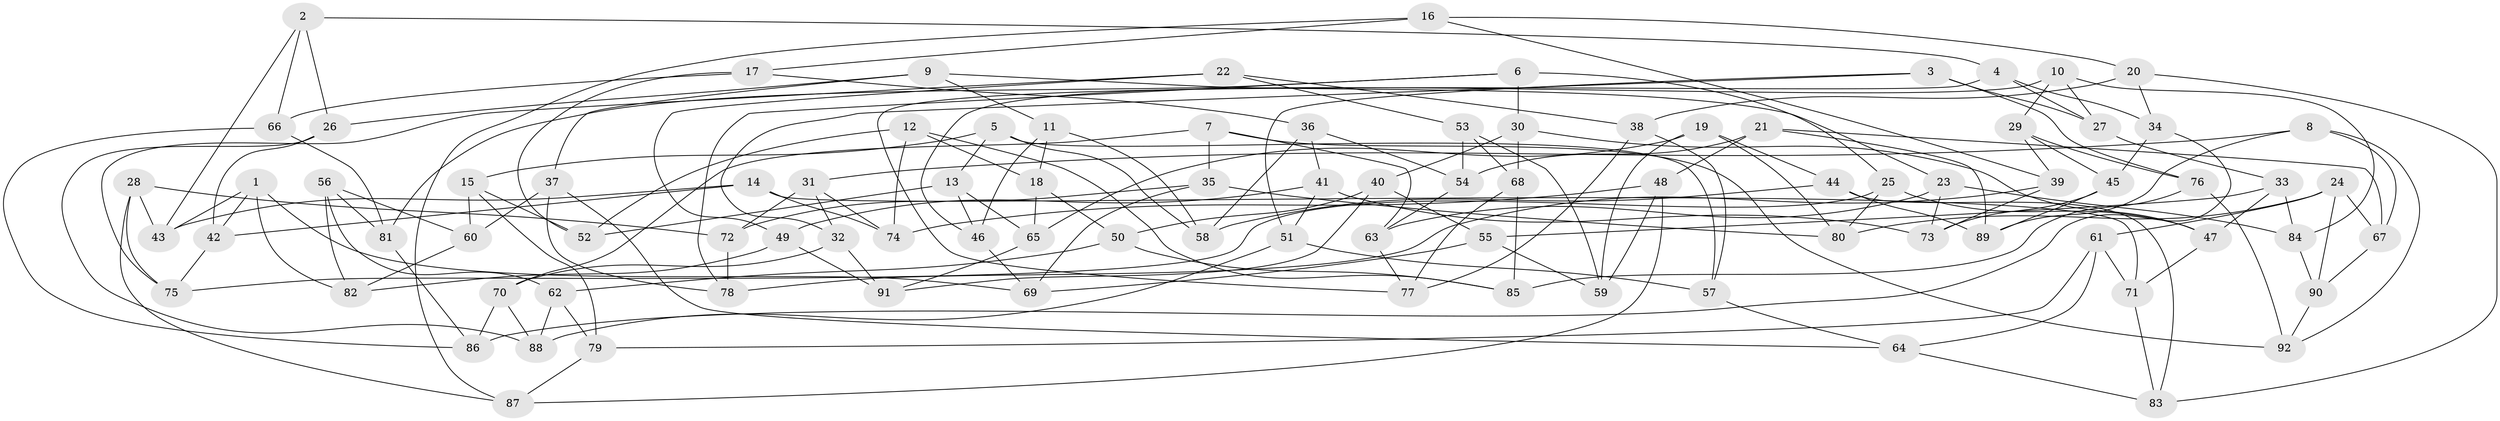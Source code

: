 // coarse degree distribution, {6: 0.6730769230769231, 5: 0.09615384615384616, 4: 0.21153846153846154, 3: 0.019230769230769232}
// Generated by graph-tools (version 1.1) at 2025/52/02/27/25 19:52:31]
// undirected, 92 vertices, 184 edges
graph export_dot {
graph [start="1"]
  node [color=gray90,style=filled];
  1;
  2;
  3;
  4;
  5;
  6;
  7;
  8;
  9;
  10;
  11;
  12;
  13;
  14;
  15;
  16;
  17;
  18;
  19;
  20;
  21;
  22;
  23;
  24;
  25;
  26;
  27;
  28;
  29;
  30;
  31;
  32;
  33;
  34;
  35;
  36;
  37;
  38;
  39;
  40;
  41;
  42;
  43;
  44;
  45;
  46;
  47;
  48;
  49;
  50;
  51;
  52;
  53;
  54;
  55;
  56;
  57;
  58;
  59;
  60;
  61;
  62;
  63;
  64;
  65;
  66;
  67;
  68;
  69;
  70;
  71;
  72;
  73;
  74;
  75;
  76;
  77;
  78;
  79;
  80;
  81;
  82;
  83;
  84;
  85;
  86;
  87;
  88;
  89;
  90;
  91;
  92;
  1 -- 82;
  1 -- 43;
  1 -- 42;
  1 -- 69;
  2 -- 43;
  2 -- 26;
  2 -- 66;
  2 -- 4;
  3 -- 76;
  3 -- 51;
  3 -- 27;
  3 -- 32;
  4 -- 27;
  4 -- 34;
  4 -- 77;
  5 -- 13;
  5 -- 15;
  5 -- 57;
  5 -- 58;
  6 -- 30;
  6 -- 81;
  6 -- 25;
  6 -- 78;
  7 -- 70;
  7 -- 63;
  7 -- 35;
  7 -- 92;
  8 -- 92;
  8 -- 67;
  8 -- 89;
  8 -- 31;
  9 -- 37;
  9 -- 26;
  9 -- 11;
  9 -- 23;
  10 -- 29;
  10 -- 46;
  10 -- 84;
  10 -- 27;
  11 -- 46;
  11 -- 58;
  11 -- 18;
  12 -- 85;
  12 -- 74;
  12 -- 18;
  12 -- 52;
  13 -- 52;
  13 -- 65;
  13 -- 46;
  14 -- 43;
  14 -- 74;
  14 -- 71;
  14 -- 42;
  15 -- 79;
  15 -- 52;
  15 -- 60;
  16 -- 87;
  16 -- 39;
  16 -- 20;
  16 -- 17;
  17 -- 52;
  17 -- 36;
  17 -- 66;
  18 -- 50;
  18 -- 65;
  19 -- 59;
  19 -- 80;
  19 -- 65;
  19 -- 44;
  20 -- 38;
  20 -- 34;
  20 -- 83;
  21 -- 54;
  21 -- 48;
  21 -- 89;
  21 -- 67;
  22 -- 75;
  22 -- 49;
  22 -- 53;
  22 -- 38;
  23 -- 84;
  23 -- 73;
  23 -- 63;
  24 -- 67;
  24 -- 61;
  24 -- 90;
  24 -- 80;
  25 -- 75;
  25 -- 47;
  25 -- 80;
  26 -- 42;
  26 -- 88;
  27 -- 33;
  28 -- 87;
  28 -- 75;
  28 -- 43;
  28 -- 72;
  29 -- 45;
  29 -- 76;
  29 -- 39;
  30 -- 68;
  30 -- 47;
  30 -- 40;
  31 -- 72;
  31 -- 74;
  31 -- 32;
  32 -- 91;
  32 -- 70;
  33 -- 84;
  33 -- 55;
  33 -- 47;
  34 -- 86;
  34 -- 45;
  35 -- 80;
  35 -- 69;
  35 -- 72;
  36 -- 41;
  36 -- 58;
  36 -- 54;
  37 -- 60;
  37 -- 64;
  37 -- 78;
  38 -- 57;
  38 -- 77;
  39 -- 78;
  39 -- 73;
  40 -- 50;
  40 -- 55;
  40 -- 91;
  41 -- 49;
  41 -- 73;
  41 -- 51;
  42 -- 75;
  44 -- 83;
  44 -- 89;
  44 -- 58;
  45 -- 73;
  45 -- 89;
  46 -- 69;
  47 -- 71;
  48 -- 87;
  48 -- 74;
  48 -- 59;
  49 -- 91;
  49 -- 82;
  50 -- 62;
  50 -- 85;
  51 -- 88;
  51 -- 57;
  53 -- 59;
  53 -- 68;
  53 -- 54;
  54 -- 63;
  55 -- 69;
  55 -- 59;
  56 -- 60;
  56 -- 62;
  56 -- 82;
  56 -- 81;
  57 -- 64;
  60 -- 82;
  61 -- 64;
  61 -- 71;
  61 -- 79;
  62 -- 79;
  62 -- 88;
  63 -- 77;
  64 -- 83;
  65 -- 91;
  66 -- 81;
  66 -- 86;
  67 -- 90;
  68 -- 77;
  68 -- 85;
  70 -- 88;
  70 -- 86;
  71 -- 83;
  72 -- 78;
  76 -- 85;
  76 -- 92;
  79 -- 87;
  81 -- 86;
  84 -- 90;
  90 -- 92;
}
